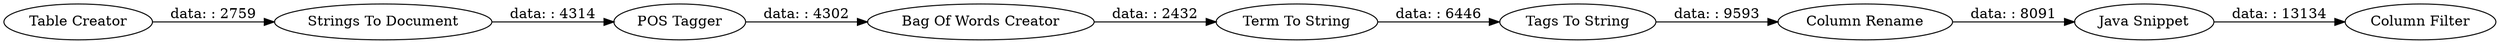 digraph {
	"-8634675787088808868_1004" [label="Strings To Document"]
	"-8634675787088808868_1007" [label="Column Filter"]
	"-8634675787088808868_1002" [label="Column Rename"]
	"-8634675787088808868_1001" [label="Tags To String"]
	"-8634675787088808868_1003" [label="Table Creator"]
	"-8634675787088808868_1005" [label="Bag Of Words Creator"]
	"-8634675787088808868_998" [label="Java Snippet"]
	"-8634675787088808868_1006" [label="POS Tagger"]
	"-8634675787088808868_1000" [label="Term To String"]
	"-8634675787088808868_1004" -> "-8634675787088808868_1006" [label="data: : 4314"]
	"-8634675787088808868_1006" -> "-8634675787088808868_1005" [label="data: : 4302"]
	"-8634675787088808868_998" -> "-8634675787088808868_1007" [label="data: : 13134"]
	"-8634675787088808868_1001" -> "-8634675787088808868_1002" [label="data: : 9593"]
	"-8634675787088808868_1002" -> "-8634675787088808868_998" [label="data: : 8091"]
	"-8634675787088808868_1005" -> "-8634675787088808868_1000" [label="data: : 2432"]
	"-8634675787088808868_1000" -> "-8634675787088808868_1001" [label="data: : 6446"]
	"-8634675787088808868_1003" -> "-8634675787088808868_1004" [label="data: : 2759"]
	rankdir=LR
}
